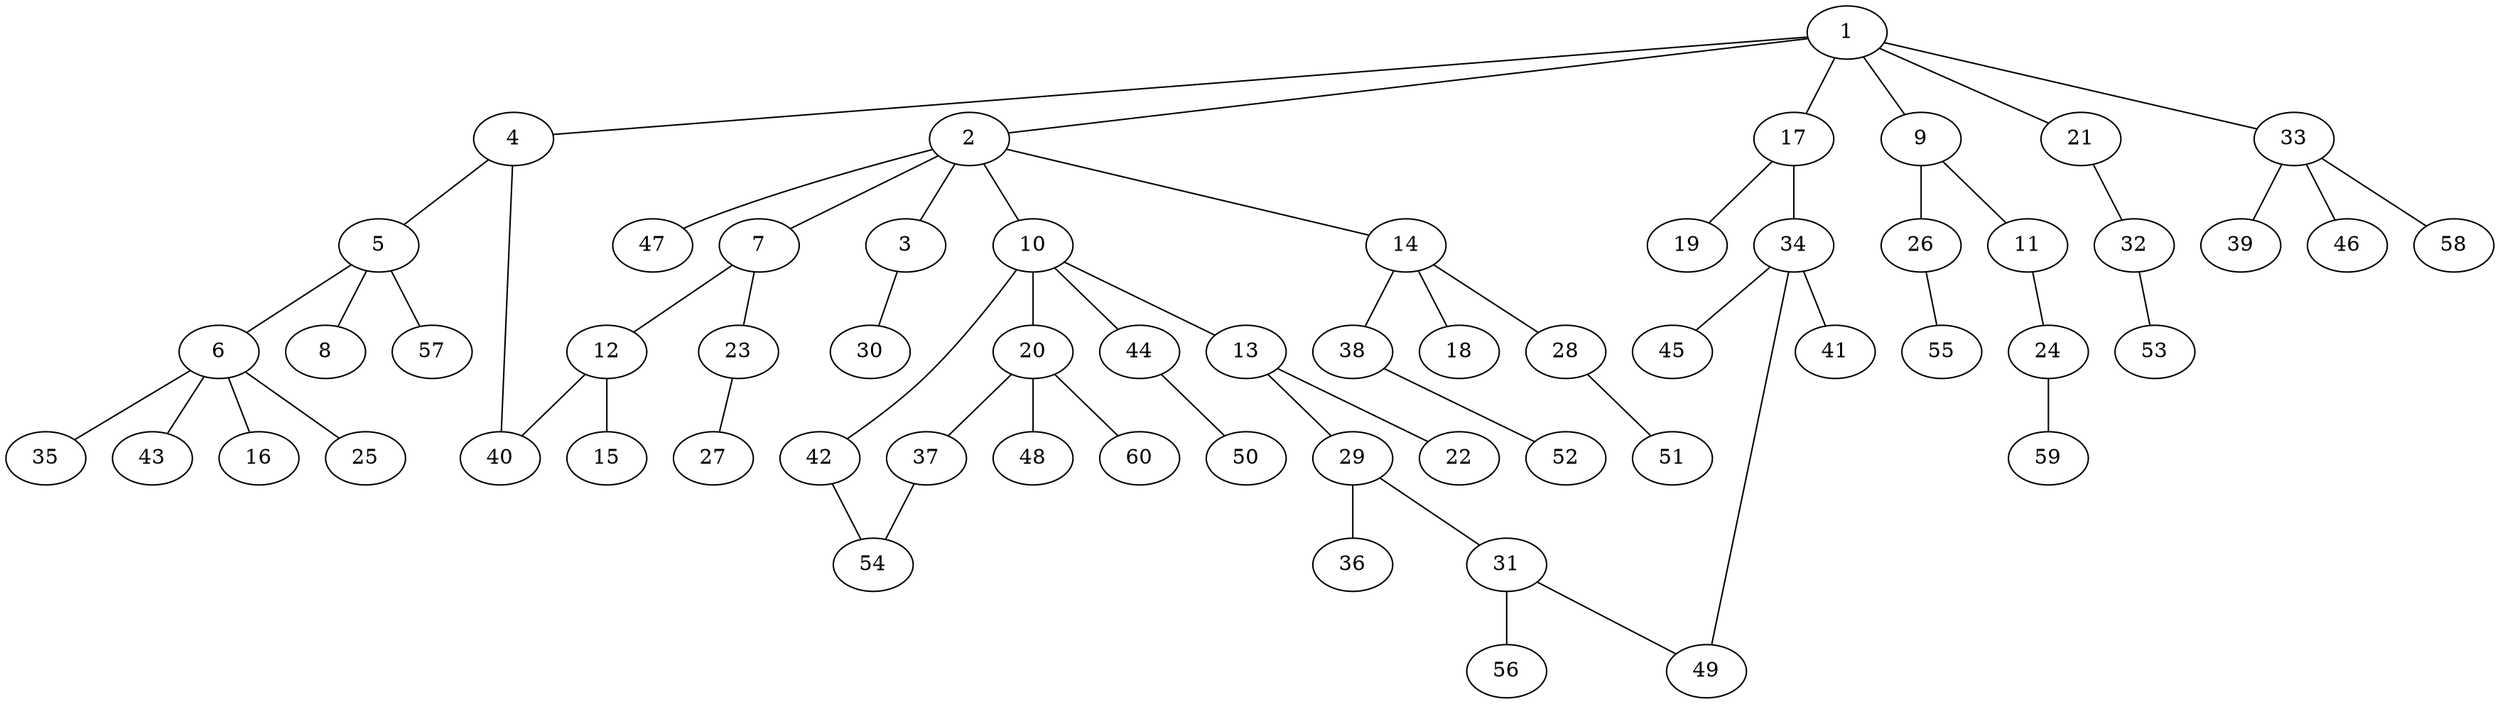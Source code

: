 graph graphname {1--2
1--4
1--9
1--17
1--21
1--33
2--3
2--7
2--10
2--14
2--47
3--30
4--5
4--40
5--6
5--8
5--57
6--16
6--25
6--35
6--43
7--12
7--23
9--11
9--26
10--13
10--20
10--42
10--44
11--24
12--15
12--40
13--22
13--29
14--18
14--28
14--38
17--19
17--34
20--37
20--48
20--60
21--32
23--27
24--59
26--55
28--51
29--31
29--36
31--49
31--56
32--53
33--39
33--46
33--58
34--41
34--45
34--49
37--54
38--52
42--54
44--50
}